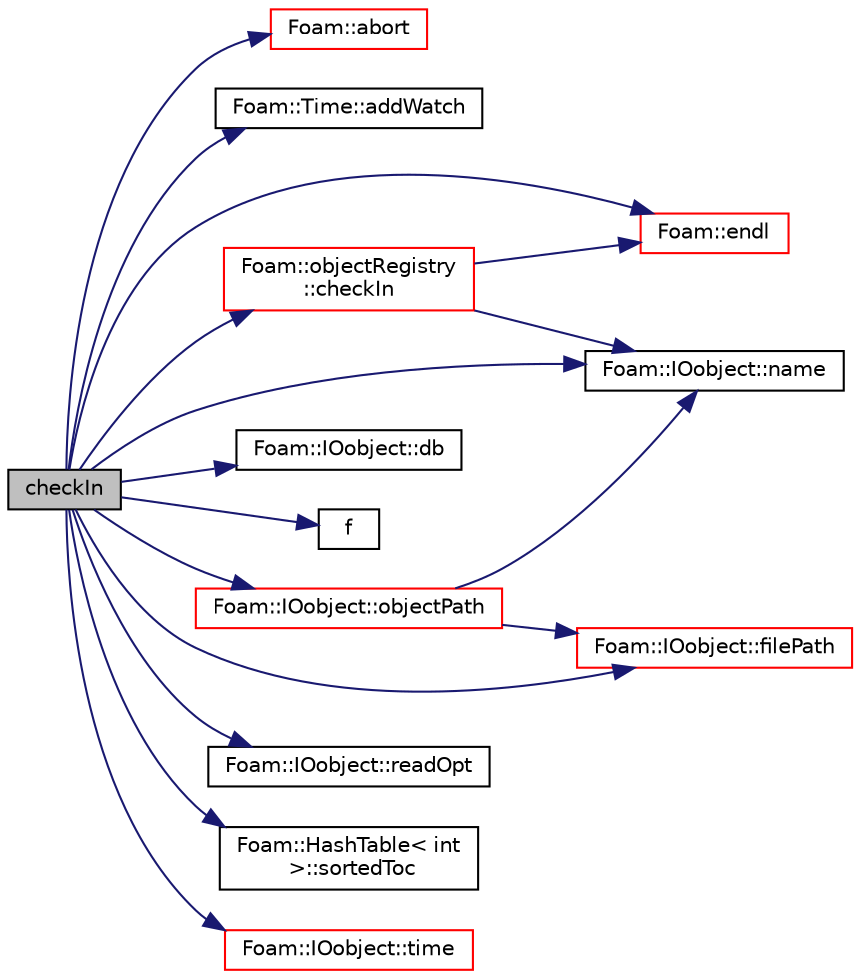 digraph "checkIn"
{
  bgcolor="transparent";
  edge [fontname="Helvetica",fontsize="10",labelfontname="Helvetica",labelfontsize="10"];
  node [fontname="Helvetica",fontsize="10",shape=record];
  rankdir="LR";
  Node1 [label="checkIn",height=0.2,width=0.4,color="black", fillcolor="grey75", style="filled", fontcolor="black"];
  Node1 -> Node2 [color="midnightblue",fontsize="10",style="solid",fontname="Helvetica"];
  Node2 [label="Foam::abort",height=0.2,width=0.4,color="red",URL="$a10742.html#a447107a607d03e417307c203fa5fb44b"];
  Node1 -> Node3 [color="midnightblue",fontsize="10",style="solid",fontname="Helvetica"];
  Node3 [label="Foam::Time::addWatch",height=0.2,width=0.4,color="black",URL="$a02616.html#ab4413cdb4b52b0ca16d600d0da09cbd9",tooltip="Add watching of a file. Returns handle. "];
  Node1 -> Node4 [color="midnightblue",fontsize="10",style="solid",fontname="Helvetica"];
  Node4 [label="Foam::objectRegistry\l::checkIn",height=0.2,width=0.4,color="red",URL="$a01695.html#ad3c8cc37af87d9f46705607ef6a989e7",tooltip="Add an regIOobject to registry. "];
  Node4 -> Node5 [color="midnightblue",fontsize="10",style="solid",fontname="Helvetica"];
  Node5 [label="Foam::endl",height=0.2,width=0.4,color="red",URL="$a10742.html#a2db8fe02a0d3909e9351bb4275b23ce4",tooltip="Add newline and flush stream. "];
  Node4 -> Node6 [color="midnightblue",fontsize="10",style="solid",fontname="Helvetica"];
  Node6 [label="Foam::IOobject::name",height=0.2,width=0.4,color="black",URL="$a01182.html#a75b72488d2e82151b025744974919d5d",tooltip="Return name. "];
  Node1 -> Node7 [color="midnightblue",fontsize="10",style="solid",fontname="Helvetica"];
  Node7 [label="Foam::IOobject::db",height=0.2,width=0.4,color="black",URL="$a01182.html#adf469b34fcd0250cef43ac4ce3f153ab",tooltip="Return the local objectRegistry. "];
  Node1 -> Node5 [color="midnightblue",fontsize="10",style="solid",fontname="Helvetica"];
  Node1 -> Node8 [color="midnightblue",fontsize="10",style="solid",fontname="Helvetica"];
  Node8 [label="f",height=0.2,width=0.4,color="black",URL="$a03932.html#a888be93833ac7a23170555c69c690288"];
  Node1 -> Node9 [color="midnightblue",fontsize="10",style="solid",fontname="Helvetica"];
  Node9 [label="Foam::IOobject::filePath",height=0.2,width=0.4,color="red",URL="$a01182.html#ae01669f614e6edcf76455737b47707fd",tooltip="Return complete path + object name if the file exists. "];
  Node1 -> Node6 [color="midnightblue",fontsize="10",style="solid",fontname="Helvetica"];
  Node1 -> Node10 [color="midnightblue",fontsize="10",style="solid",fontname="Helvetica"];
  Node10 [label="Foam::IOobject::objectPath",height=0.2,width=0.4,color="red",URL="$a01182.html#ae9ba7dea4e76406505be53e67a8b91f4",tooltip="Return complete path + object name. "];
  Node10 -> Node9 [color="midnightblue",fontsize="10",style="solid",fontname="Helvetica"];
  Node10 -> Node6 [color="midnightblue",fontsize="10",style="solid",fontname="Helvetica"];
  Node1 -> Node11 [color="midnightblue",fontsize="10",style="solid",fontname="Helvetica"];
  Node11 [label="Foam::IOobject::readOpt",height=0.2,width=0.4,color="black",URL="$a01182.html#af3c10cbbefc4d1d63d9dbe411d9701ec"];
  Node1 -> Node12 [color="midnightblue",fontsize="10",style="solid",fontname="Helvetica"];
  Node12 [label="Foam::HashTable\< int\l \>::sortedToc",height=0.2,width=0.4,color="black",URL="$a00987.html#a239049ebafee5b14167ee937667d4692",tooltip="Return the table of contents as a sorted list. "];
  Node1 -> Node13 [color="midnightblue",fontsize="10",style="solid",fontname="Helvetica"];
  Node13 [label="Foam::IOobject::time",height=0.2,width=0.4,color="red",URL="$a01182.html#ab5a56b597db315d880e81c09a4341244",tooltip="Return time. "];
}
